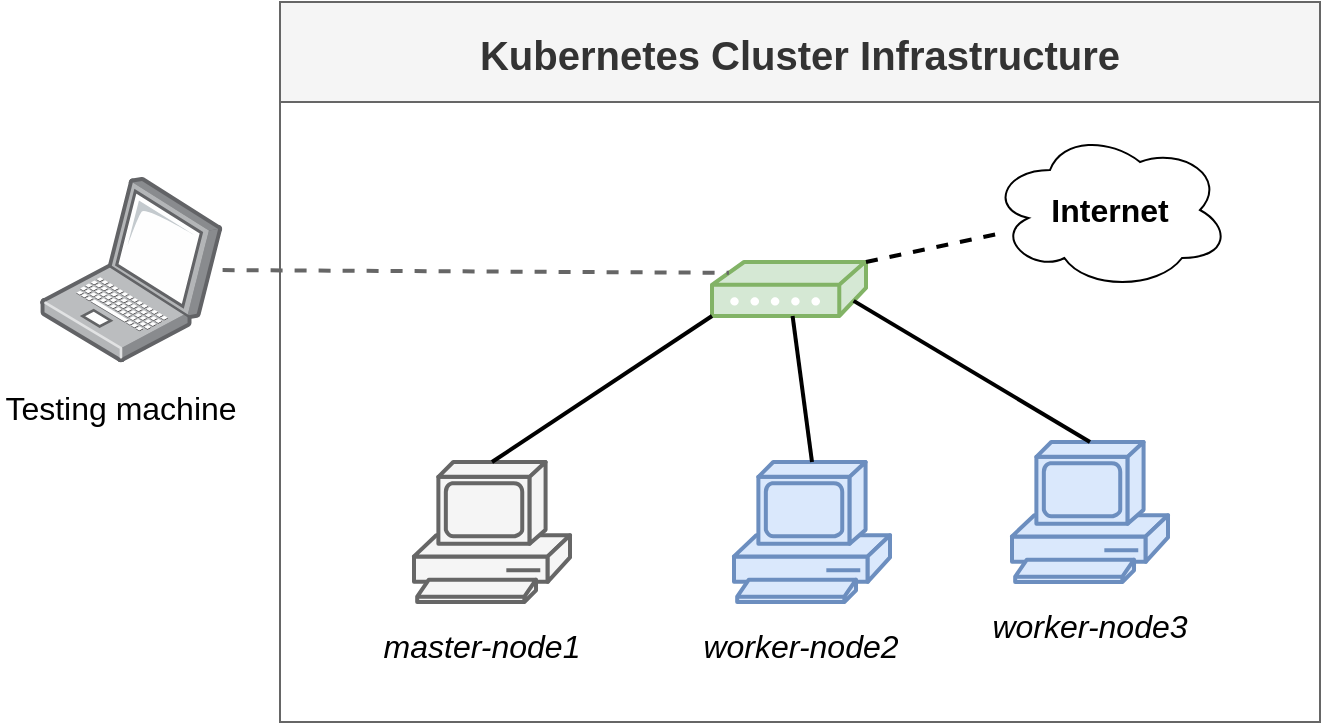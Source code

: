 <mxfile version="14.2.3" type="device"><diagram name="Page-1" id="c37626ed-c26b-45fb-9056-f9ebc6bb27b6"><mxGraphModel dx="1422" dy="710" grid="1" gridSize="10" guides="1" tooltips="1" connect="1" arrows="1" fold="1" page="1" pageScale="1" pageWidth="1100" pageHeight="850" background="#ffffff" math="0" shadow="0"><root><mxCell id="0"/><mxCell id="1" parent="0"/><mxCell id="fGXDtYMdHU8p9bkCQJgd-17" value="Kubernetes Cluster Infrastructure" style="swimlane;fontSize=20;startSize=50;strokeColor=#666666;fontColor=#333333;swimlaneFillColor=#ffffff;fillColor=#f5f5f5;" parent="1" vertex="1"><mxGeometry x="400" y="120" width="520" height="360" as="geometry"/></mxCell><mxCell id="fGXDtYMdHU8p9bkCQJgd-4" value="" style="shape=mxgraph.cisco.computers_and_peripherals.pc;html=1;pointerEvents=1;dashed=0;fillColor=#dae8fc;strokeColor=#6c8ebf;strokeWidth=2;verticalLabelPosition=bottom;verticalAlign=top;align=center;outlineConnect=0;" parent="fGXDtYMdHU8p9bkCQJgd-17" vertex="1"><mxGeometry x="227" y="230" width="78" height="70" as="geometry"/></mxCell><mxCell id="1c7a67bf8fd3230f-15" value="Internet" style="ellipse;shape=cloud;whiteSpace=wrap;html=1;rounded=0;shadow=0;comic=0;strokeWidth=1;fontFamily=Helvetica;fontSize=16;fontStyle=1" parent="fGXDtYMdHU8p9bkCQJgd-17" vertex="1"><mxGeometry x="355" y="64" width="120" height="80" as="geometry"/></mxCell><mxCell id="fGXDtYMdHU8p9bkCQJgd-7" value="" style="shape=mxgraph.cisco.modems_and_phones.modem;html=1;pointerEvents=1;dashed=0;strokeWidth=2;verticalLabelPosition=bottom;verticalAlign=top;align=center;outlineConnect=0;fillColor=#d5e8d4;strokeColor=#82b366;" parent="fGXDtYMdHU8p9bkCQJgd-17" vertex="1"><mxGeometry x="216" y="130" width="77" height="27" as="geometry"/></mxCell><mxCell id="1c7a67bf8fd3230f-76" style="edgeStyle=none;html=1;labelBackgroundColor=none;startFill=0;endArrow=none;endFill=0;strokeWidth=2;fontFamily=Verdana;fontSize=12;entryX=0.5;entryY=0;entryDx=0;entryDy=0;entryPerimeter=0;" parent="fGXDtYMdHU8p9bkCQJgd-17" source="fGXDtYMdHU8p9bkCQJgd-7" target="fGXDtYMdHU8p9bkCQJgd-4" edge="1"><mxGeometry relative="1" as="geometry"><mxPoint x="241.52" y="185" as="sourcePoint"/><mxPoint x="246.928" y="420" as="targetPoint"/></mxGeometry></mxCell><mxCell id="1c7a67bf8fd3230f-52" style="edgeStyle=none;html=1;labelBackgroundColor=none;startFill=0;endArrow=none;endFill=0;strokeWidth=2;fontFamily=Verdana;fontSize=12;exitX=1;exitY=0;exitDx=0;exitDy=0;exitPerimeter=0;dashed=1;" parent="fGXDtYMdHU8p9bkCQJgd-17" source="fGXDtYMdHU8p9bkCQJgd-7" target="1c7a67bf8fd3230f-15" edge="1"><mxGeometry relative="1" as="geometry"><Array as="points"/></mxGeometry></mxCell><mxCell id="fGXDtYMdHU8p9bkCQJgd-3" value="" style="shape=mxgraph.cisco.computers_and_peripherals.pc;html=1;pointerEvents=1;dashed=0;fillColor=#f5f5f5;strokeColor=#666666;strokeWidth=2;verticalLabelPosition=bottom;verticalAlign=top;align=center;outlineConnect=0;fontColor=#333333;" parent="1" vertex="1"><mxGeometry x="467" y="350" width="78" height="70" as="geometry"/></mxCell><UserObject label="master-node1" placeholders="1" name="Variable" id="fGXDtYMdHU8p9bkCQJgd-10"><mxCell style="text;html=1;strokeColor=none;fillColor=none;align=center;verticalAlign=middle;whiteSpace=wrap;overflow=hidden;fontSize=16;fontStyle=2" parent="1" vertex="1"><mxGeometry x="446" y="430" width="110" height="20" as="geometry"/></mxCell></UserObject><mxCell id="fGXDtYMdHU8p9bkCQJgd-5" value="" style="shape=mxgraph.cisco.computers_and_peripherals.pc;html=1;pointerEvents=1;dashed=0;fillColor=#dae8fc;strokeColor=#6c8ebf;strokeWidth=2;verticalLabelPosition=bottom;verticalAlign=top;align=center;outlineConnect=0;" parent="1" vertex="1"><mxGeometry x="766" y="340" width="78" height="70" as="geometry"/></mxCell><UserObject label="worker-node3" placeholders="1" name="Variable" id="fGXDtYMdHU8p9bkCQJgd-14"><mxCell style="text;html=1;strokeColor=none;fillColor=none;align=center;verticalAlign=middle;whiteSpace=wrap;overflow=hidden;fontSize=16;fontStyle=2" parent="1" vertex="1"><mxGeometry x="755" y="420" width="100" height="20" as="geometry"/></mxCell></UserObject><UserObject label="worker-node2" placeholders="1" name="Variable" id="fGXDtYMdHU8p9bkCQJgd-13"><mxCell style="text;html=1;strokeColor=none;fillColor=none;align=center;verticalAlign=middle;whiteSpace=wrap;overflow=hidden;fontSize=16;fontStyle=2" parent="1" vertex="1"><mxGeometry x="606.75" y="430" width="106.5" height="20" as="geometry"/></mxCell></UserObject><mxCell id="1c7a67bf8fd3230f-75" style="edgeStyle=none;html=1;labelBackgroundColor=none;startFill=0;endArrow=none;endFill=0;strokeWidth=2;fontFamily=Verdana;fontSize=12;exitX=0.92;exitY=0.72;exitDx=0;exitDy=0;exitPerimeter=0;entryX=0.5;entryY=0;entryDx=0;entryDy=0;entryPerimeter=0;" parent="1" source="fGXDtYMdHU8p9bkCQJgd-7" target="fGXDtYMdHU8p9bkCQJgd-5" edge="1"><mxGeometry relative="1" as="geometry"><mxPoint x="672" y="303.728" as="sourcePoint"/><mxPoint x="751.72" y="540" as="targetPoint"/></mxGeometry></mxCell><mxCell id="1c7a67bf8fd3230f-77" style="edgeStyle=none;html=1;labelBackgroundColor=none;startFill=0;endArrow=none;endFill=0;strokeWidth=2;fontFamily=Verdana;fontSize=12;exitX=0;exitY=1;exitDx=0;exitDy=0;exitPerimeter=0;entryX=0.5;entryY=0;entryDx=0;entryDy=0;entryPerimeter=0;" parent="1" source="fGXDtYMdHU8p9bkCQJgd-7" target="fGXDtYMdHU8p9bkCQJgd-3" edge="1"><mxGeometry relative="1" as="geometry"><mxPoint x="610.19" y="305" as="sourcePoint"/><mxPoint x="560.324" y="540" as="targetPoint"/></mxGeometry></mxCell><mxCell id="wX_41as0GIk-ntaYfF8m-2" value="" style="points=[];aspect=fixed;html=1;align=center;shadow=0;dashed=0;image;image=img/lib/allied_telesis/computer_and_terminals/Laptop.svg;" vertex="1" parent="1"><mxGeometry x="280" y="207.5" width="91.3" height="92.6" as="geometry"/></mxCell><UserObject label="Testing machine" placeholders="1" name="Variable" id="wX_41as0GIk-ntaYfF8m-3"><mxCell style="text;html=1;strokeColor=none;fillColor=none;align=center;verticalAlign=middle;whiteSpace=wrap;overflow=hidden;fontSize=16;" vertex="1" parent="1"><mxGeometry x="260" y="305" width="120.65" height="35" as="geometry"/></mxCell></UserObject><mxCell id="wX_41as0GIk-ntaYfF8m-5" value="" style="endArrow=none;dashed=1;html=1;strokeWidth=2;entryX=0.11;entryY=0.2;entryDx=0;entryDy=0;entryPerimeter=0;fillColor=#f5f5f5;strokeColor=#666666;" edge="1" parent="1" source="wX_41as0GIk-ntaYfF8m-2" target="fGXDtYMdHU8p9bkCQJgd-7"><mxGeometry width="50" height="50" relative="1" as="geometry"><mxPoint x="430" y="290" as="sourcePoint"/><mxPoint x="480" y="240" as="targetPoint"/></mxGeometry></mxCell></root></mxGraphModel></diagram></mxfile>